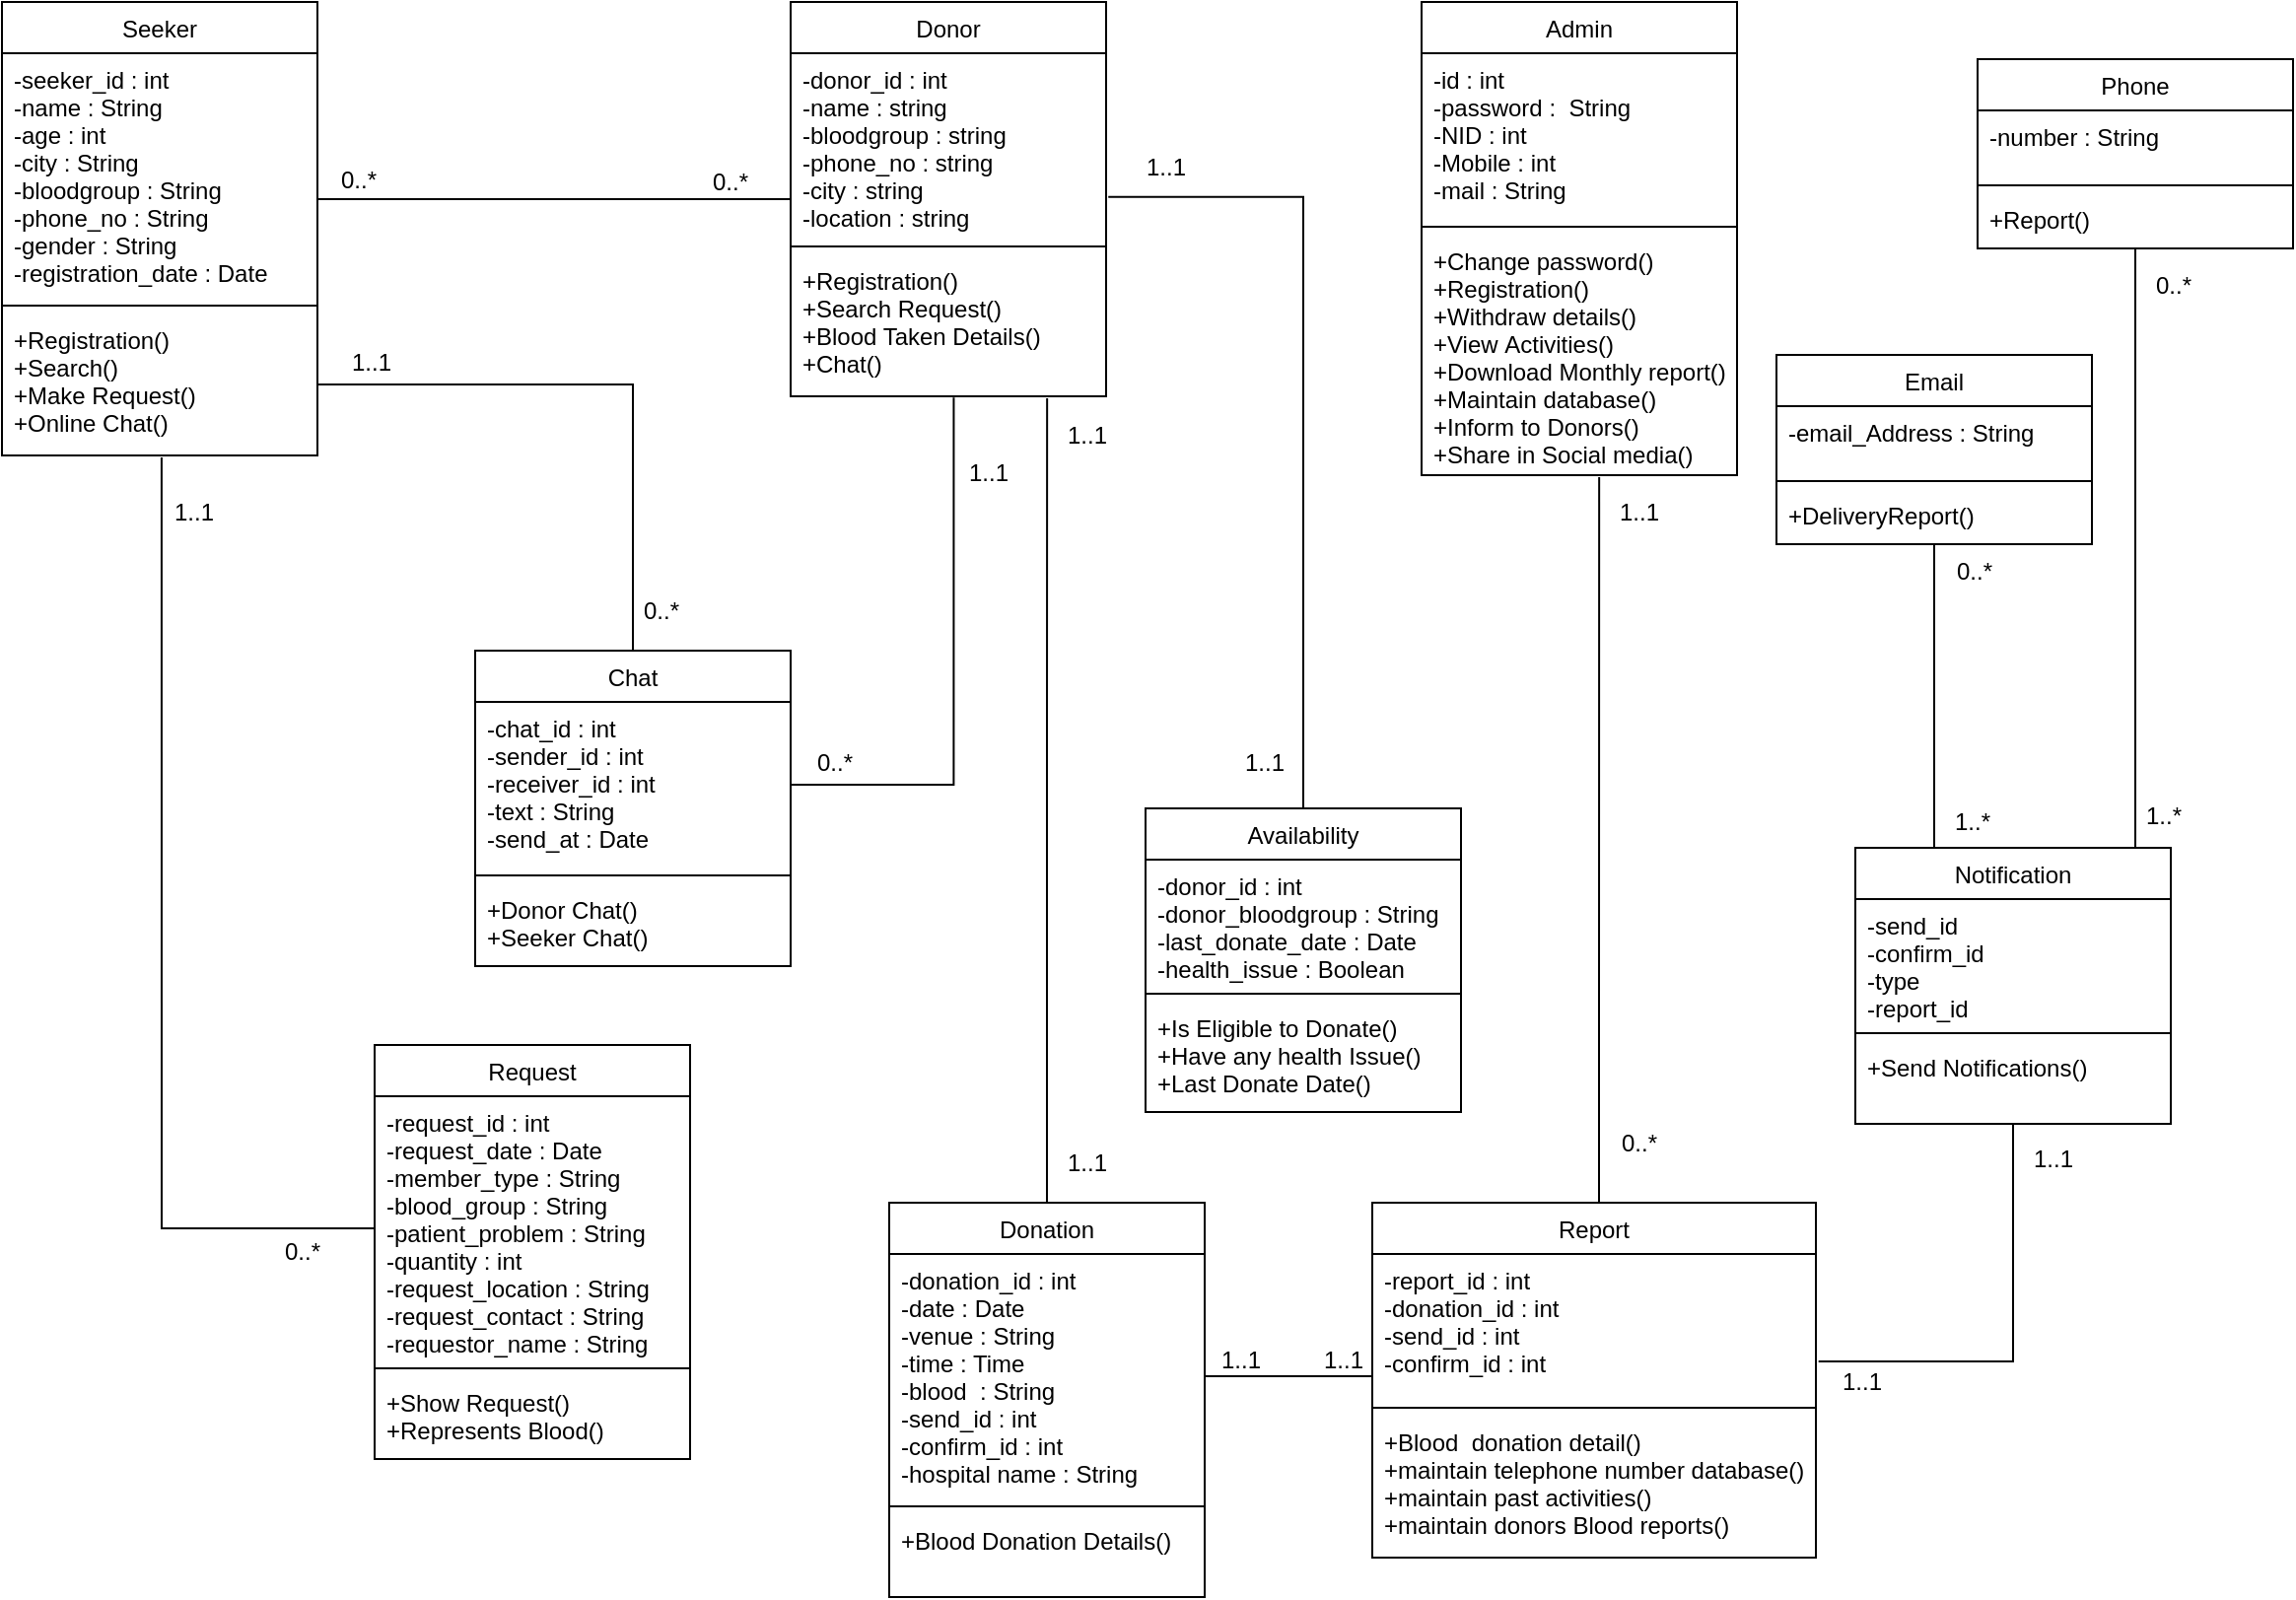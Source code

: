 <mxfile version="17.4.3" type="device"><diagram id="C5RBs43oDa-KdzZeNtuy" name="Page-1"><mxGraphModel dx="1373" dy="1385" grid="1" gridSize="10" guides="1" tooltips="1" connect="1" arrows="1" fold="1" page="1" pageScale="1" pageWidth="700" pageHeight="1000" math="0" shadow="0"><root><mxCell id="WIyWlLk6GJQsqaUBKTNV-0"/><mxCell id="WIyWlLk6GJQsqaUBKTNV-1" parent="WIyWlLk6GJQsqaUBKTNV-0"/><mxCell id="zkfFHV4jXpPFQw0GAbJ--0" value="Seeker" style="swimlane;fontStyle=0;align=center;verticalAlign=top;childLayout=stackLayout;horizontal=1;startSize=26;horizontalStack=0;resizeParent=1;resizeLast=0;collapsible=1;marginBottom=0;rounded=0;shadow=0;strokeWidth=1;" parent="WIyWlLk6GJQsqaUBKTNV-1" vertex="1"><mxGeometry x="80" y="111" width="160" height="230" as="geometry"><mxRectangle x="230" y="140" width="160" height="26" as="alternateBounds"/></mxGeometry></mxCell><mxCell id="zkfFHV4jXpPFQw0GAbJ--3" value="-seeker_id : int&#10;-name : String&#10;-age : int&#10;-city : String&#10;-bloodgroup : String&#10;-phone_no : String&#10;-gender : String&#10;-registration_date : Date&#10;" style="text;align=left;verticalAlign=top;spacingLeft=4;spacingRight=4;overflow=hidden;rotatable=0;points=[[0,0.5],[1,0.5]];portConstraint=eastwest;rounded=0;shadow=0;html=0;" parent="zkfFHV4jXpPFQw0GAbJ--0" vertex="1"><mxGeometry y="26" width="160" height="124" as="geometry"/></mxCell><mxCell id="zkfFHV4jXpPFQw0GAbJ--4" value="" style="line;html=1;strokeWidth=1;align=left;verticalAlign=middle;spacingTop=-1;spacingLeft=3;spacingRight=3;rotatable=0;labelPosition=right;points=[];portConstraint=eastwest;" parent="zkfFHV4jXpPFQw0GAbJ--0" vertex="1"><mxGeometry y="150" width="160" height="8" as="geometry"/></mxCell><mxCell id="RVRsul0FOkZT1KLZZsjE-0" value="+Registration()&#10;+Search()&#10;+Make Request()&#10;+Online Chat()" style="text;align=left;verticalAlign=top;spacingLeft=4;spacingRight=4;overflow=hidden;rotatable=0;points=[[0,0.5],[1,0.5]];portConstraint=eastwest;rounded=0;shadow=0;html=0;" vertex="1" parent="zkfFHV4jXpPFQw0GAbJ--0"><mxGeometry y="158" width="160" height="72" as="geometry"/></mxCell><mxCell id="RVRsul0FOkZT1KLZZsjE-5" style="edgeStyle=orthogonalEdgeStyle;rounded=0;orthogonalLoop=1;jettySize=auto;html=1;entryX=1.007;entryY=0.775;entryDx=0;entryDy=0;entryPerimeter=0;endArrow=none;endFill=0;" edge="1" parent="WIyWlLk6GJQsqaUBKTNV-1" source="zkfFHV4jXpPFQw0GAbJ--6" target="RVRsul0FOkZT1KLZZsjE-1"><mxGeometry relative="1" as="geometry"><Array as="points"/></mxGeometry></mxCell><mxCell id="zkfFHV4jXpPFQw0GAbJ--6" value="Availability" style="swimlane;fontStyle=0;align=center;verticalAlign=top;childLayout=stackLayout;horizontal=1;startSize=26;horizontalStack=0;resizeParent=1;resizeLast=0;collapsible=1;marginBottom=0;rounded=0;shadow=0;strokeWidth=1;" parent="WIyWlLk6GJQsqaUBKTNV-1" vertex="1"><mxGeometry x="660" y="520" width="160" height="154" as="geometry"><mxRectangle x="130" y="380" width="160" height="26" as="alternateBounds"/></mxGeometry></mxCell><mxCell id="zkfFHV4jXpPFQw0GAbJ--7" value="-donor_id : int&#10;-donor_bloodgroup : String&#10;-last_donate_date : Date&#10;-health_issue : Boolean" style="text;align=left;verticalAlign=top;spacingLeft=4;spacingRight=4;overflow=hidden;rotatable=0;points=[[0,0.5],[1,0.5]];portConstraint=eastwest;" parent="zkfFHV4jXpPFQw0GAbJ--6" vertex="1"><mxGeometry y="26" width="160" height="64" as="geometry"/></mxCell><mxCell id="zkfFHV4jXpPFQw0GAbJ--9" value="" style="line;html=1;strokeWidth=1;align=left;verticalAlign=middle;spacingTop=-1;spacingLeft=3;spacingRight=3;rotatable=0;labelPosition=right;points=[];portConstraint=eastwest;" parent="zkfFHV4jXpPFQw0GAbJ--6" vertex="1"><mxGeometry y="90" width="160" height="8" as="geometry"/></mxCell><mxCell id="zkfFHV4jXpPFQw0GAbJ--10" value="+Is Eligible to Donate()&#10;+Have any health Issue()&#10;+Last Donate Date()" style="text;align=left;verticalAlign=top;spacingLeft=4;spacingRight=4;overflow=hidden;rotatable=0;points=[[0,0.5],[1,0.5]];portConstraint=eastwest;fontStyle=0" parent="zkfFHV4jXpPFQw0GAbJ--6" vertex="1"><mxGeometry y="98" width="160" height="52" as="geometry"/></mxCell><mxCell id="zkfFHV4jXpPFQw0GAbJ--13" value="Request" style="swimlane;fontStyle=0;align=center;verticalAlign=top;childLayout=stackLayout;horizontal=1;startSize=26;horizontalStack=0;resizeParent=1;resizeLast=0;collapsible=1;marginBottom=0;rounded=0;shadow=0;strokeWidth=1;" parent="WIyWlLk6GJQsqaUBKTNV-1" vertex="1"><mxGeometry x="269" y="640" width="160" height="210" as="geometry"><mxRectangle x="340" y="380" width="170" height="26" as="alternateBounds"/></mxGeometry></mxCell><mxCell id="zkfFHV4jXpPFQw0GAbJ--14" value="-request_id : int&#10;-request_date : Date&#10;-member_type : String&#10;-blood_group : String&#10;-patient_problem : String&#10;-quantity : int&#10;-request_location : String&#10;-request_contact : String&#10;-requestor_name : String&#10;" style="text;align=left;verticalAlign=top;spacingLeft=4;spacingRight=4;overflow=hidden;rotatable=0;points=[[0,0.5],[1,0.5]];portConstraint=eastwest;" parent="zkfFHV4jXpPFQw0GAbJ--13" vertex="1"><mxGeometry y="26" width="160" height="134" as="geometry"/></mxCell><mxCell id="zkfFHV4jXpPFQw0GAbJ--15" value="" style="line;html=1;strokeWidth=1;align=left;verticalAlign=middle;spacingTop=-1;spacingLeft=3;spacingRight=3;rotatable=0;labelPosition=right;points=[];portConstraint=eastwest;" parent="zkfFHV4jXpPFQw0GAbJ--13" vertex="1"><mxGeometry y="160" width="160" height="8" as="geometry"/></mxCell><mxCell id="zkfFHV4jXpPFQw0GAbJ--11" value="+Show Request()&#10;+Represents Blood()&#10;" style="text;align=left;verticalAlign=top;spacingLeft=4;spacingRight=4;overflow=hidden;rotatable=0;points=[[0,0.5],[1,0.5]];portConstraint=eastwest;" parent="zkfFHV4jXpPFQw0GAbJ--13" vertex="1"><mxGeometry y="168" width="160" height="42" as="geometry"/></mxCell><mxCell id="zkfFHV4jXpPFQw0GAbJ--17" value="Donor" style="swimlane;fontStyle=0;align=center;verticalAlign=top;childLayout=stackLayout;horizontal=1;startSize=26;horizontalStack=0;resizeParent=1;resizeLast=0;collapsible=1;marginBottom=0;rounded=0;shadow=0;strokeWidth=1;" parent="WIyWlLk6GJQsqaUBKTNV-1" vertex="1"><mxGeometry x="480" y="111" width="160" height="200" as="geometry"><mxRectangle x="550" y="140" width="160" height="26" as="alternateBounds"/></mxGeometry></mxCell><mxCell id="RVRsul0FOkZT1KLZZsjE-1" value="-donor_id : int&#10;-name : string&#10;-bloodgroup : string&#10;-phone_no : string&#10;-city : string&#10;-location : string&#10;" style="text;align=left;verticalAlign=top;spacingLeft=4;spacingRight=4;overflow=hidden;rotatable=0;points=[[0,0.5],[1,0.5]];portConstraint=eastwest;rounded=0;shadow=0;html=0;" vertex="1" parent="zkfFHV4jXpPFQw0GAbJ--17"><mxGeometry y="26" width="160" height="94" as="geometry"/></mxCell><mxCell id="zkfFHV4jXpPFQw0GAbJ--23" value="" style="line;html=1;strokeWidth=1;align=left;verticalAlign=middle;spacingTop=-1;spacingLeft=3;spacingRight=3;rotatable=0;labelPosition=right;points=[];portConstraint=eastwest;" parent="zkfFHV4jXpPFQw0GAbJ--17" vertex="1"><mxGeometry y="120" width="160" height="8" as="geometry"/></mxCell><mxCell id="RVRsul0FOkZT1KLZZsjE-2" value="+Registration()&#10;+Search Request()&#10;+Blood Taken Details()&#10;+Chat()" style="text;align=left;verticalAlign=top;spacingLeft=4;spacingRight=4;overflow=hidden;rotatable=0;points=[[0,0.5],[1,0.5]];portConstraint=eastwest;rounded=0;shadow=0;html=0;" vertex="1" parent="zkfFHV4jXpPFQw0GAbJ--17"><mxGeometry y="128" width="160" height="72" as="geometry"/></mxCell><mxCell id="zkfFHV4jXpPFQw0GAbJ--26" value="" style="endArrow=none;shadow=0;strokeWidth=1;rounded=0;endFill=0;edgeStyle=elbowEdgeStyle;elbow=vertical;" parent="WIyWlLk6GJQsqaUBKTNV-1" source="zkfFHV4jXpPFQw0GAbJ--0" target="zkfFHV4jXpPFQw0GAbJ--17" edge="1"><mxGeometry x="0.5" y="41" relative="1" as="geometry"><mxPoint x="380" y="192" as="sourcePoint"/><mxPoint x="540" y="192" as="targetPoint"/><mxPoint x="-40" y="32" as="offset"/></mxGeometry></mxCell><mxCell id="zkfFHV4jXpPFQw0GAbJ--27" value="0..*" style="resizable=0;align=left;verticalAlign=bottom;labelBackgroundColor=none;fontSize=12;" parent="zkfFHV4jXpPFQw0GAbJ--26" connectable="0" vertex="1"><mxGeometry x="-1" relative="1" as="geometry"><mxPoint x="10" y="-1" as="offset"/></mxGeometry></mxCell><mxCell id="zkfFHV4jXpPFQw0GAbJ--28" value="0..*" style="resizable=0;align=right;verticalAlign=bottom;labelBackgroundColor=none;fontSize=12;" parent="zkfFHV4jXpPFQw0GAbJ--26" connectable="0" vertex="1"><mxGeometry x="1" relative="1" as="geometry"><mxPoint x="-20" as="offset"/></mxGeometry></mxCell><mxCell id="RVRsul0FOkZT1KLZZsjE-6" value="1..1" style="text;html=1;align=center;verticalAlign=middle;resizable=0;points=[];autosize=1;strokeColor=none;fillColor=none;" vertex="1" parent="WIyWlLk6GJQsqaUBKTNV-1"><mxGeometry x="650" y="185" width="40" height="20" as="geometry"/></mxCell><mxCell id="RVRsul0FOkZT1KLZZsjE-7" value="1..1" style="text;html=1;align=center;verticalAlign=middle;resizable=0;points=[];autosize=1;strokeColor=none;fillColor=none;" vertex="1" parent="WIyWlLk6GJQsqaUBKTNV-1"><mxGeometry x="700" y="487" width="40" height="20" as="geometry"/></mxCell><mxCell id="RVRsul0FOkZT1KLZZsjE-10" style="edgeStyle=orthogonalEdgeStyle;rounded=0;orthogonalLoop=1;jettySize=auto;html=1;entryX=0.506;entryY=1.014;entryDx=0;entryDy=0;entryPerimeter=0;endArrow=none;endFill=0;" edge="1" parent="WIyWlLk6GJQsqaUBKTNV-1" source="zkfFHV4jXpPFQw0GAbJ--14" target="RVRsul0FOkZT1KLZZsjE-0"><mxGeometry relative="1" as="geometry"/></mxCell><mxCell id="RVRsul0FOkZT1KLZZsjE-11" value="0..*" style="text;html=1;align=center;verticalAlign=middle;resizable=0;points=[];autosize=1;strokeColor=none;fillColor=none;" vertex="1" parent="WIyWlLk6GJQsqaUBKTNV-1"><mxGeometry x="217" y="735" width="30" height="20" as="geometry"/></mxCell><mxCell id="RVRsul0FOkZT1KLZZsjE-12" value="1..1" style="text;html=1;align=center;verticalAlign=middle;resizable=0;points=[];autosize=1;strokeColor=none;fillColor=none;" vertex="1" parent="WIyWlLk6GJQsqaUBKTNV-1"><mxGeometry x="157" y="360" width="40" height="20" as="geometry"/></mxCell><mxCell id="RVRsul0FOkZT1KLZZsjE-13" value="Chat" style="swimlane;fontStyle=0;align=center;verticalAlign=top;childLayout=stackLayout;horizontal=1;startSize=26;horizontalStack=0;resizeParent=1;resizeLast=0;collapsible=1;marginBottom=0;rounded=0;shadow=0;strokeWidth=1;" vertex="1" parent="WIyWlLk6GJQsqaUBKTNV-1"><mxGeometry x="320" y="440" width="160" height="160" as="geometry"><mxRectangle x="340" y="380" width="170" height="26" as="alternateBounds"/></mxGeometry></mxCell><mxCell id="RVRsul0FOkZT1KLZZsjE-14" value="-chat_id : int&#10;-sender_id : int&#10;-receiver_id : int&#10;-text : String&#10;-send_at : Date&#10;" style="text;align=left;verticalAlign=top;spacingLeft=4;spacingRight=4;overflow=hidden;rotatable=0;points=[[0,0.5],[1,0.5]];portConstraint=eastwest;" vertex="1" parent="RVRsul0FOkZT1KLZZsjE-13"><mxGeometry y="26" width="160" height="84" as="geometry"/></mxCell><mxCell id="RVRsul0FOkZT1KLZZsjE-15" value="" style="line;html=1;strokeWidth=1;align=left;verticalAlign=middle;spacingTop=-1;spacingLeft=3;spacingRight=3;rotatable=0;labelPosition=right;points=[];portConstraint=eastwest;" vertex="1" parent="RVRsul0FOkZT1KLZZsjE-13"><mxGeometry y="110" width="160" height="8" as="geometry"/></mxCell><mxCell id="RVRsul0FOkZT1KLZZsjE-16" value="+Donor Chat()&#10;+Seeker Chat()&#10;" style="text;align=left;verticalAlign=top;spacingLeft=4;spacingRight=4;overflow=hidden;rotatable=0;points=[[0,0.5],[1,0.5]];portConstraint=eastwest;" vertex="1" parent="RVRsul0FOkZT1KLZZsjE-13"><mxGeometry y="118" width="160" height="42" as="geometry"/></mxCell><mxCell id="RVRsul0FOkZT1KLZZsjE-17" style="edgeStyle=orthogonalEdgeStyle;rounded=0;orthogonalLoop=1;jettySize=auto;html=1;entryX=0.5;entryY=0;entryDx=0;entryDy=0;endArrow=none;endFill=0;" edge="1" parent="WIyWlLk6GJQsqaUBKTNV-1" source="RVRsul0FOkZT1KLZZsjE-0" target="RVRsul0FOkZT1KLZZsjE-13"><mxGeometry relative="1" as="geometry"/></mxCell><mxCell id="RVRsul0FOkZT1KLZZsjE-18" value="0..*" style="text;html=1;align=center;verticalAlign=middle;resizable=0;points=[];autosize=1;strokeColor=none;fillColor=none;" vertex="1" parent="WIyWlLk6GJQsqaUBKTNV-1"><mxGeometry x="399" y="410" width="30" height="20" as="geometry"/></mxCell><mxCell id="RVRsul0FOkZT1KLZZsjE-19" value="1..1" style="text;html=1;align=center;verticalAlign=middle;resizable=0;points=[];autosize=1;strokeColor=none;fillColor=none;" vertex="1" parent="WIyWlLk6GJQsqaUBKTNV-1"><mxGeometry x="247" y="284" width="40" height="20" as="geometry"/></mxCell><mxCell id="RVRsul0FOkZT1KLZZsjE-20" style="edgeStyle=orthogonalEdgeStyle;rounded=0;orthogonalLoop=1;jettySize=auto;html=1;entryX=0.517;entryY=1.009;entryDx=0;entryDy=0;entryPerimeter=0;endArrow=none;endFill=0;" edge="1" parent="WIyWlLk6GJQsqaUBKTNV-1" source="RVRsul0FOkZT1KLZZsjE-14" target="RVRsul0FOkZT1KLZZsjE-2"><mxGeometry relative="1" as="geometry"/></mxCell><mxCell id="RVRsul0FOkZT1KLZZsjE-21" value="0..*" style="text;html=1;align=center;verticalAlign=middle;resizable=0;points=[];autosize=1;strokeColor=none;fillColor=none;" vertex="1" parent="WIyWlLk6GJQsqaUBKTNV-1"><mxGeometry x="487" y="487" width="30" height="20" as="geometry"/></mxCell><mxCell id="RVRsul0FOkZT1KLZZsjE-22" value="1..1" style="text;html=1;align=center;verticalAlign=middle;resizable=0;points=[];autosize=1;strokeColor=none;fillColor=none;" vertex="1" parent="WIyWlLk6GJQsqaUBKTNV-1"><mxGeometry x="560" y="340" width="40" height="20" as="geometry"/></mxCell><mxCell id="RVRsul0FOkZT1KLZZsjE-24" value="Donation" style="swimlane;fontStyle=0;align=center;verticalAlign=top;childLayout=stackLayout;horizontal=1;startSize=26;horizontalStack=0;resizeParent=1;resizeLast=0;collapsible=1;marginBottom=0;rounded=0;shadow=0;strokeWidth=1;" vertex="1" parent="WIyWlLk6GJQsqaUBKTNV-1"><mxGeometry x="530" y="720" width="160" height="200" as="geometry"><mxRectangle x="340" y="380" width="170" height="26" as="alternateBounds"/></mxGeometry></mxCell><mxCell id="RVRsul0FOkZT1KLZZsjE-25" value="-donation_id : int&#10;-date : Date&#10;-venue : String&#10;-time : Time&#10;-blood  : String&#10;-send_id : int&#10;-confirm_id : int&#10;-hospital name : String" style="text;align=left;verticalAlign=top;spacingLeft=4;spacingRight=4;overflow=hidden;rotatable=0;points=[[0,0.5],[1,0.5]];portConstraint=eastwest;" vertex="1" parent="RVRsul0FOkZT1KLZZsjE-24"><mxGeometry y="26" width="160" height="124" as="geometry"/></mxCell><mxCell id="RVRsul0FOkZT1KLZZsjE-26" value="" style="line;html=1;strokeWidth=1;align=left;verticalAlign=middle;spacingTop=-1;spacingLeft=3;spacingRight=3;rotatable=0;labelPosition=right;points=[];portConstraint=eastwest;" vertex="1" parent="RVRsul0FOkZT1KLZZsjE-24"><mxGeometry y="150" width="160" height="8" as="geometry"/></mxCell><mxCell id="RVRsul0FOkZT1KLZZsjE-27" value="+Blood Donation Details()&#10;" style="text;align=left;verticalAlign=top;spacingLeft=4;spacingRight=4;overflow=hidden;rotatable=0;points=[[0,0.5],[1,0.5]];portConstraint=eastwest;" vertex="1" parent="RVRsul0FOkZT1KLZZsjE-24"><mxGeometry y="158" width="160" height="32" as="geometry"/></mxCell><mxCell id="RVRsul0FOkZT1KLZZsjE-28" value="Admin" style="swimlane;fontStyle=0;align=center;verticalAlign=top;childLayout=stackLayout;horizontal=1;startSize=26;horizontalStack=0;resizeParent=1;resizeLast=0;collapsible=1;marginBottom=0;rounded=0;shadow=0;strokeWidth=1;" vertex="1" parent="WIyWlLk6GJQsqaUBKTNV-1"><mxGeometry x="800" y="111" width="160" height="240" as="geometry"><mxRectangle x="340" y="380" width="170" height="26" as="alternateBounds"/></mxGeometry></mxCell><mxCell id="RVRsul0FOkZT1KLZZsjE-29" value="-id : int&#10;-password :  String&#10;-NID : int&#10;-Mobile : int&#10;-mail : String&#10;" style="text;align=left;verticalAlign=top;spacingLeft=4;spacingRight=4;overflow=hidden;rotatable=0;points=[[0,0.5],[1,0.5]];portConstraint=eastwest;" vertex="1" parent="RVRsul0FOkZT1KLZZsjE-28"><mxGeometry y="26" width="160" height="84" as="geometry"/></mxCell><mxCell id="RVRsul0FOkZT1KLZZsjE-30" value="" style="line;html=1;strokeWidth=1;align=left;verticalAlign=middle;spacingTop=-1;spacingLeft=3;spacingRight=3;rotatable=0;labelPosition=right;points=[];portConstraint=eastwest;" vertex="1" parent="RVRsul0FOkZT1KLZZsjE-28"><mxGeometry y="110" width="160" height="8" as="geometry"/></mxCell><mxCell id="RVRsul0FOkZT1KLZZsjE-31" value="+Change password()&#10;+Registration()&#10;+Withdraw details()&#10;+View Activities()&#10;+Download Monthly report()&#10;+Maintain database()&#10;+Inform to Donors()&#10;+Share in Social media()" style="text;align=left;verticalAlign=top;spacingLeft=4;spacingRight=4;overflow=hidden;rotatable=0;points=[[0,0.5],[1,0.5]];portConstraint=eastwest;" vertex="1" parent="RVRsul0FOkZT1KLZZsjE-28"><mxGeometry y="118" width="160" height="122" as="geometry"/></mxCell><mxCell id="RVRsul0FOkZT1KLZZsjE-32" style="edgeStyle=orthogonalEdgeStyle;rounded=0;orthogonalLoop=1;jettySize=auto;html=1;entryX=0.813;entryY=1.014;entryDx=0;entryDy=0;entryPerimeter=0;endArrow=none;endFill=0;exitX=0.5;exitY=0;exitDx=0;exitDy=0;" edge="1" parent="WIyWlLk6GJQsqaUBKTNV-1" source="RVRsul0FOkZT1KLZZsjE-24" target="RVRsul0FOkZT1KLZZsjE-2"><mxGeometry relative="1" as="geometry"/></mxCell><mxCell id="RVRsul0FOkZT1KLZZsjE-33" value="1..1" style="text;html=1;align=center;verticalAlign=middle;resizable=0;points=[];autosize=1;strokeColor=none;fillColor=none;" vertex="1" parent="WIyWlLk6GJQsqaUBKTNV-1"><mxGeometry x="610" y="321" width="40" height="20" as="geometry"/></mxCell><mxCell id="RVRsul0FOkZT1KLZZsjE-34" value="1..1" style="text;html=1;align=center;verticalAlign=middle;resizable=0;points=[];autosize=1;strokeColor=none;fillColor=none;" vertex="1" parent="WIyWlLk6GJQsqaUBKTNV-1"><mxGeometry x="610" y="690" width="40" height="20" as="geometry"/></mxCell><mxCell id="RVRsul0FOkZT1KLZZsjE-50" style="edgeStyle=orthogonalEdgeStyle;rounded=0;orthogonalLoop=1;jettySize=auto;html=1;entryX=0.563;entryY=1.008;entryDx=0;entryDy=0;entryPerimeter=0;endArrow=none;endFill=0;" edge="1" parent="WIyWlLk6GJQsqaUBKTNV-1" source="RVRsul0FOkZT1KLZZsjE-35" target="RVRsul0FOkZT1KLZZsjE-31"><mxGeometry relative="1" as="geometry"><Array as="points"><mxPoint x="890" y="630"/><mxPoint x="890" y="630"/></Array></mxGeometry></mxCell><mxCell id="RVRsul0FOkZT1KLZZsjE-35" value="Report" style="swimlane;fontStyle=0;align=center;verticalAlign=top;childLayout=stackLayout;horizontal=1;startSize=26;horizontalStack=0;resizeParent=1;resizeLast=0;collapsible=1;marginBottom=0;rounded=0;shadow=0;strokeWidth=1;" vertex="1" parent="WIyWlLk6GJQsqaUBKTNV-1"><mxGeometry x="775" y="720" width="225" height="180" as="geometry"><mxRectangle x="340" y="380" width="170" height="26" as="alternateBounds"/></mxGeometry></mxCell><mxCell id="RVRsul0FOkZT1KLZZsjE-36" value="-report_id : int&#10;-donation_id : int&#10;-send_id : int&#10;-confirm_id : int&#10;" style="text;align=left;verticalAlign=top;spacingLeft=4;spacingRight=4;overflow=hidden;rotatable=0;points=[[0,0.5],[1,0.5]];portConstraint=eastwest;" vertex="1" parent="RVRsul0FOkZT1KLZZsjE-35"><mxGeometry y="26" width="225" height="74" as="geometry"/></mxCell><mxCell id="RVRsul0FOkZT1KLZZsjE-37" value="" style="line;html=1;strokeWidth=1;align=left;verticalAlign=middle;spacingTop=-1;spacingLeft=3;spacingRight=3;rotatable=0;labelPosition=right;points=[];portConstraint=eastwest;" vertex="1" parent="RVRsul0FOkZT1KLZZsjE-35"><mxGeometry y="100" width="225" height="8" as="geometry"/></mxCell><mxCell id="RVRsul0FOkZT1KLZZsjE-38" value="+Blood  donation detail()&#10;+maintain telephone number database()&#10;+maintain past activities()&#10;+maintain donors Blood reports()" style="text;align=left;verticalAlign=top;spacingLeft=4;spacingRight=4;overflow=hidden;rotatable=0;points=[[0,0.5],[1,0.5]];portConstraint=eastwest;" vertex="1" parent="RVRsul0FOkZT1KLZZsjE-35"><mxGeometry y="108" width="225" height="72" as="geometry"/></mxCell><mxCell id="RVRsul0FOkZT1KLZZsjE-40" value="1..1" style="text;html=1;align=center;verticalAlign=middle;resizable=0;points=[];autosize=1;strokeColor=none;fillColor=none;" vertex="1" parent="WIyWlLk6GJQsqaUBKTNV-1"><mxGeometry x="890" y="360" width="40" height="20" as="geometry"/></mxCell><mxCell id="RVRsul0FOkZT1KLZZsjE-41" value="0..*" style="text;html=1;align=center;verticalAlign=middle;resizable=0;points=[];autosize=1;strokeColor=none;fillColor=none;" vertex="1" parent="WIyWlLk6GJQsqaUBKTNV-1"><mxGeometry x="895" y="680" width="30" height="20" as="geometry"/></mxCell><mxCell id="RVRsul0FOkZT1KLZZsjE-51" style="edgeStyle=orthogonalEdgeStyle;rounded=0;orthogonalLoop=1;jettySize=auto;html=1;entryX=1.006;entryY=0.736;entryDx=0;entryDy=0;entryPerimeter=0;endArrow=none;endFill=0;" edge="1" parent="WIyWlLk6GJQsqaUBKTNV-1" source="RVRsul0FOkZT1KLZZsjE-42" target="RVRsul0FOkZT1KLZZsjE-36"><mxGeometry relative="1" as="geometry"/></mxCell><mxCell id="RVRsul0FOkZT1KLZZsjE-42" value="Notification" style="swimlane;fontStyle=0;align=center;verticalAlign=top;childLayout=stackLayout;horizontal=1;startSize=26;horizontalStack=0;resizeParent=1;resizeLast=0;collapsible=1;marginBottom=0;rounded=0;shadow=0;strokeWidth=1;" vertex="1" parent="WIyWlLk6GJQsqaUBKTNV-1"><mxGeometry x="1020" y="540" width="160" height="140" as="geometry"><mxRectangle x="340" y="380" width="170" height="26" as="alternateBounds"/></mxGeometry></mxCell><mxCell id="RVRsul0FOkZT1KLZZsjE-43" value="-send_id&#10;-confirm_id&#10;-type&#10;-report_id" style="text;align=left;verticalAlign=top;spacingLeft=4;spacingRight=4;overflow=hidden;rotatable=0;points=[[0,0.5],[1,0.5]];portConstraint=eastwest;" vertex="1" parent="RVRsul0FOkZT1KLZZsjE-42"><mxGeometry y="26" width="160" height="64" as="geometry"/></mxCell><mxCell id="RVRsul0FOkZT1KLZZsjE-44" value="" style="line;html=1;strokeWidth=1;align=left;verticalAlign=middle;spacingTop=-1;spacingLeft=3;spacingRight=3;rotatable=0;labelPosition=right;points=[];portConstraint=eastwest;" vertex="1" parent="RVRsul0FOkZT1KLZZsjE-42"><mxGeometry y="90" width="160" height="8" as="geometry"/></mxCell><mxCell id="RVRsul0FOkZT1KLZZsjE-45" value="+Send Notifications()" style="text;align=left;verticalAlign=top;spacingLeft=4;spacingRight=4;overflow=hidden;rotatable=0;points=[[0,0.5],[1,0.5]];portConstraint=eastwest;" vertex="1" parent="RVRsul0FOkZT1KLZZsjE-42"><mxGeometry y="98" width="160" height="42" as="geometry"/></mxCell><mxCell id="RVRsul0FOkZT1KLZZsjE-47" style="edgeStyle=orthogonalEdgeStyle;rounded=0;orthogonalLoop=1;jettySize=auto;html=1;endArrow=none;endFill=0;" edge="1" parent="WIyWlLk6GJQsqaUBKTNV-1" source="RVRsul0FOkZT1KLZZsjE-25" target="RVRsul0FOkZT1KLZZsjE-36"><mxGeometry relative="1" as="geometry"><Array as="points"><mxPoint x="760" y="808"/><mxPoint x="760" y="808"/></Array></mxGeometry></mxCell><mxCell id="RVRsul0FOkZT1KLZZsjE-48" value="1..1" style="text;html=1;align=center;verticalAlign=middle;resizable=0;points=[];autosize=1;strokeColor=none;fillColor=none;" vertex="1" parent="WIyWlLk6GJQsqaUBKTNV-1"><mxGeometry x="688" y="790" width="40" height="20" as="geometry"/></mxCell><mxCell id="RVRsul0FOkZT1KLZZsjE-49" value="1..1" style="text;html=1;align=center;verticalAlign=middle;resizable=0;points=[];autosize=1;strokeColor=none;fillColor=none;" vertex="1" parent="WIyWlLk6GJQsqaUBKTNV-1"><mxGeometry x="740" y="790" width="40" height="20" as="geometry"/></mxCell><mxCell id="RVRsul0FOkZT1KLZZsjE-52" value="1..1" style="text;html=1;align=center;verticalAlign=middle;resizable=0;points=[];autosize=1;strokeColor=none;fillColor=none;" vertex="1" parent="WIyWlLk6GJQsqaUBKTNV-1"><mxGeometry x="1100" y="688" width="40" height="20" as="geometry"/></mxCell><mxCell id="RVRsul0FOkZT1KLZZsjE-53" value="1..1" style="text;html=1;align=center;verticalAlign=middle;resizable=0;points=[];autosize=1;strokeColor=none;fillColor=none;" vertex="1" parent="WIyWlLk6GJQsqaUBKTNV-1"><mxGeometry x="1003" y="801" width="40" height="20" as="geometry"/></mxCell><mxCell id="RVRsul0FOkZT1KLZZsjE-64" style="edgeStyle=orthogonalEdgeStyle;rounded=0;orthogonalLoop=1;jettySize=auto;html=1;entryX=0.25;entryY=0;entryDx=0;entryDy=0;endArrow=none;endFill=0;" edge="1" parent="WIyWlLk6GJQsqaUBKTNV-1" source="RVRsul0FOkZT1KLZZsjE-56" target="RVRsul0FOkZT1KLZZsjE-42"><mxGeometry relative="1" as="geometry"/></mxCell><mxCell id="RVRsul0FOkZT1KLZZsjE-56" value="Email" style="swimlane;fontStyle=0;align=center;verticalAlign=top;childLayout=stackLayout;horizontal=1;startSize=26;horizontalStack=0;resizeParent=1;resizeLast=0;collapsible=1;marginBottom=0;rounded=0;shadow=0;strokeWidth=1;" vertex="1" parent="WIyWlLk6GJQsqaUBKTNV-1"><mxGeometry x="980" y="290" width="160" height="96" as="geometry"><mxRectangle x="340" y="380" width="170" height="26" as="alternateBounds"/></mxGeometry></mxCell><mxCell id="RVRsul0FOkZT1KLZZsjE-57" value="-email_Address : String&#10;" style="text;align=left;verticalAlign=top;spacingLeft=4;spacingRight=4;overflow=hidden;rotatable=0;points=[[0,0.5],[1,0.5]];portConstraint=eastwest;" vertex="1" parent="RVRsul0FOkZT1KLZZsjE-56"><mxGeometry y="26" width="160" height="34" as="geometry"/></mxCell><mxCell id="RVRsul0FOkZT1KLZZsjE-58" value="" style="line;html=1;strokeWidth=1;align=left;verticalAlign=middle;spacingTop=-1;spacingLeft=3;spacingRight=3;rotatable=0;labelPosition=right;points=[];portConstraint=eastwest;" vertex="1" parent="RVRsul0FOkZT1KLZZsjE-56"><mxGeometry y="60" width="160" height="8" as="geometry"/></mxCell><mxCell id="RVRsul0FOkZT1KLZZsjE-59" value="+DeliveryReport() " style="text;align=left;verticalAlign=top;spacingLeft=4;spacingRight=4;overflow=hidden;rotatable=0;points=[[0,0.5],[1,0.5]];portConstraint=eastwest;" vertex="1" parent="RVRsul0FOkZT1KLZZsjE-56"><mxGeometry y="68" width="160" height="22" as="geometry"/></mxCell><mxCell id="RVRsul0FOkZT1KLZZsjE-65" style="edgeStyle=orthogonalEdgeStyle;rounded=0;orthogonalLoop=1;jettySize=auto;html=1;endArrow=none;endFill=0;" edge="1" parent="WIyWlLk6GJQsqaUBKTNV-1" source="RVRsul0FOkZT1KLZZsjE-60"><mxGeometry relative="1" as="geometry"><mxPoint x="1162" y="540" as="targetPoint"/></mxGeometry></mxCell><mxCell id="RVRsul0FOkZT1KLZZsjE-60" value="Phone" style="swimlane;fontStyle=0;align=center;verticalAlign=top;childLayout=stackLayout;horizontal=1;startSize=26;horizontalStack=0;resizeParent=1;resizeLast=0;collapsible=1;marginBottom=0;rounded=0;shadow=0;strokeWidth=1;" vertex="1" parent="WIyWlLk6GJQsqaUBKTNV-1"><mxGeometry x="1082" y="140" width="160" height="96" as="geometry"><mxRectangle x="340" y="380" width="170" height="26" as="alternateBounds"/></mxGeometry></mxCell><mxCell id="RVRsul0FOkZT1KLZZsjE-61" value="-number : String&#10;" style="text;align=left;verticalAlign=top;spacingLeft=4;spacingRight=4;overflow=hidden;rotatable=0;points=[[0,0.5],[1,0.5]];portConstraint=eastwest;" vertex="1" parent="RVRsul0FOkZT1KLZZsjE-60"><mxGeometry y="26" width="160" height="34" as="geometry"/></mxCell><mxCell id="RVRsul0FOkZT1KLZZsjE-62" value="" style="line;html=1;strokeWidth=1;align=left;verticalAlign=middle;spacingTop=-1;spacingLeft=3;spacingRight=3;rotatable=0;labelPosition=right;points=[];portConstraint=eastwest;" vertex="1" parent="RVRsul0FOkZT1KLZZsjE-60"><mxGeometry y="60" width="160" height="8" as="geometry"/></mxCell><mxCell id="RVRsul0FOkZT1KLZZsjE-63" value="+Report() " style="text;align=left;verticalAlign=top;spacingLeft=4;spacingRight=4;overflow=hidden;rotatable=0;points=[[0,0.5],[1,0.5]];portConstraint=eastwest;" vertex="1" parent="RVRsul0FOkZT1KLZZsjE-60"><mxGeometry y="68" width="160" height="22" as="geometry"/></mxCell><mxCell id="RVRsul0FOkZT1KLZZsjE-66" value="1..*" style="text;html=1;align=center;verticalAlign=middle;resizable=0;points=[];autosize=1;strokeColor=none;fillColor=none;" vertex="1" parent="WIyWlLk6GJQsqaUBKTNV-1"><mxGeometry x="1064" y="517" width="30" height="20" as="geometry"/></mxCell><mxCell id="RVRsul0FOkZT1KLZZsjE-67" value="0..*" style="text;html=1;align=center;verticalAlign=middle;resizable=0;points=[];autosize=1;strokeColor=none;fillColor=none;" vertex="1" parent="WIyWlLk6GJQsqaUBKTNV-1"><mxGeometry x="1065" y="390" width="30" height="20" as="geometry"/></mxCell><mxCell id="RVRsul0FOkZT1KLZZsjE-68" value="0..*" style="text;html=1;align=center;verticalAlign=middle;resizable=0;points=[];autosize=1;strokeColor=none;fillColor=none;" vertex="1" parent="WIyWlLk6GJQsqaUBKTNV-1"><mxGeometry x="1166" y="245" width="30" height="20" as="geometry"/></mxCell><mxCell id="RVRsul0FOkZT1KLZZsjE-69" value="1..*" style="text;html=1;align=center;verticalAlign=middle;resizable=0;points=[];autosize=1;strokeColor=none;fillColor=none;" vertex="1" parent="WIyWlLk6GJQsqaUBKTNV-1"><mxGeometry x="1161" y="514" width="30" height="20" as="geometry"/></mxCell></root></mxGraphModel></diagram></mxfile>